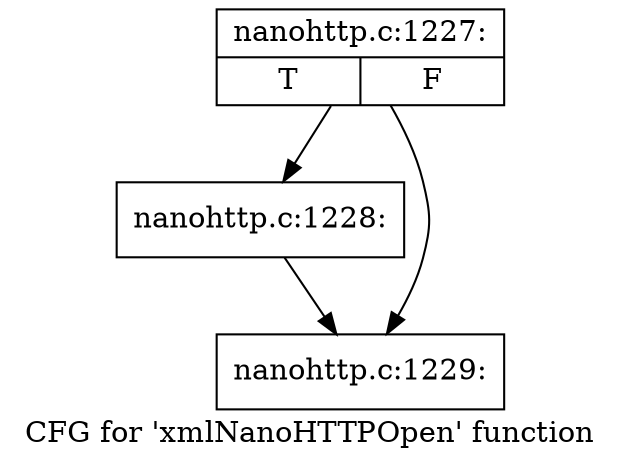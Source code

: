 digraph "CFG for 'xmlNanoHTTPOpen' function" {
	label="CFG for 'xmlNanoHTTPOpen' function";

	Node0x400be90 [shape=record,label="{nanohttp.c:1227:|{<s0>T|<s1>F}}"];
	Node0x400be90 -> Node0x4041fe0;
	Node0x400be90 -> Node0x4042030;
	Node0x4041fe0 [shape=record,label="{nanohttp.c:1228:}"];
	Node0x4041fe0 -> Node0x4042030;
	Node0x4042030 [shape=record,label="{nanohttp.c:1229:}"];
}
